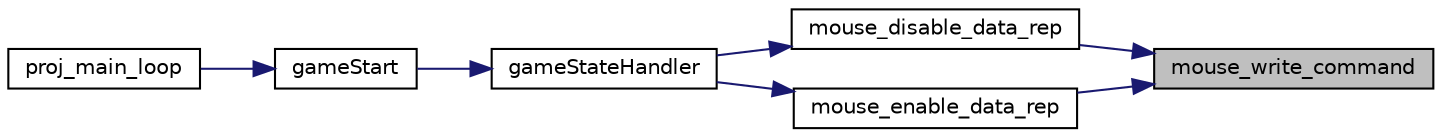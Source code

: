 digraph "mouse_write_command"
{
 // LATEX_PDF_SIZE
  edge [fontname="Helvetica",fontsize="10",labelfontname="Helvetica",labelfontsize="10"];
  node [fontname="Helvetica",fontsize="10",shape=record];
  rankdir="RL";
  Node1 [label="mouse_write_command",height=0.2,width=0.4,color="black", fillcolor="grey75", style="filled", fontcolor="black",tooltip="Write a Mouse Command(reg 0xD4) - written as argument of Kbc Write Mouse byte command."];
  Node1 -> Node2 [dir="back",color="midnightblue",fontsize="10",style="solid"];
  Node2 [label="mouse_disable_data_rep",height=0.2,width=0.4,color="black", fillcolor="white", style="filled",URL="$group__mouse.html#ga8af1c102bf50696674ef14cc377b80cc",tooltip="Enable Data Reporting."];
  Node2 -> Node3 [dir="back",color="midnightblue",fontsize="10",style="solid"];
  Node3 [label="gameStateHandler",height=0.2,width=0.4,color="black", fillcolor="white", style="filled",URL="$game_8h.html#a8df558a332b33b1b0be4f15a02438531",tooltip="Load letters,sentences and xpm's, set graphics mode and start game."];
  Node3 -> Node4 [dir="back",color="midnightblue",fontsize="10",style="solid"];
  Node4 [label="gameStart",height=0.2,width=0.4,color="black", fillcolor="white", style="filled",URL="$game_8h.html#aaaff4e132cd3b41673859b2b4ea1159f",tooltip="Load letters,sentences and xpm's, set graphics mode and start game."];
  Node4 -> Node5 [dir="back",color="midnightblue",fontsize="10",style="solid"];
  Node5 [label="proj_main_loop",height=0.2,width=0.4,color="black", fillcolor="white", style="filled",URL="$proj_8c.html#a2a16f651eccbd248e1ad3b3b924b143b",tooltip=" "];
  Node1 -> Node6 [dir="back",color="midnightblue",fontsize="10",style="solid"];
  Node6 [label="mouse_enable_data_rep",height=0.2,width=0.4,color="black", fillcolor="white", style="filled",URL="$group__mouse.html#gab70f0bd710edb4b5e9312c3ce2b4777c",tooltip="Enable Data Reporting."];
  Node6 -> Node3 [dir="back",color="midnightblue",fontsize="10",style="solid"];
}
